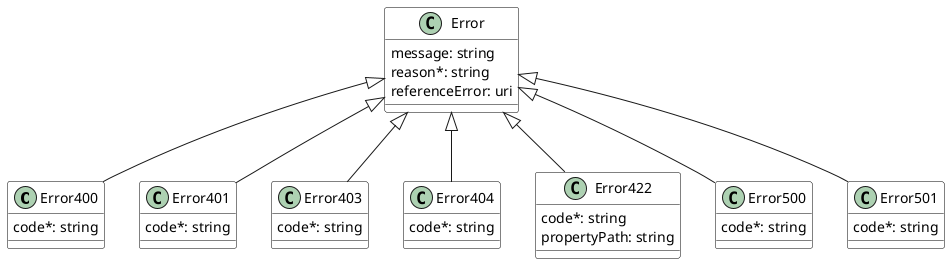 @startuml
skinparam {
    ClassBackgroundColor White
    ClassBorderColor Black
}

class Error400 {

    code*: string 
}
Error <|-- Error400



class Error401 {

    code*: string 
}
Error <|-- Error401



class Error403 {

    code*: string 
}
Error <|-- Error403



class Error404 {

    code*: string 
}
Error <|-- Error404



class Error422 {

    code*: string 
    propertyPath: string 
}
Error <|-- Error422



class Error500 {

    code*: string 
}
Error <|-- Error500



class Error501 {

    code*: string 
}
Error <|-- Error501



class Error {

    message: string 
    reason*: string 
    referenceError: uri 
}


@enduml
